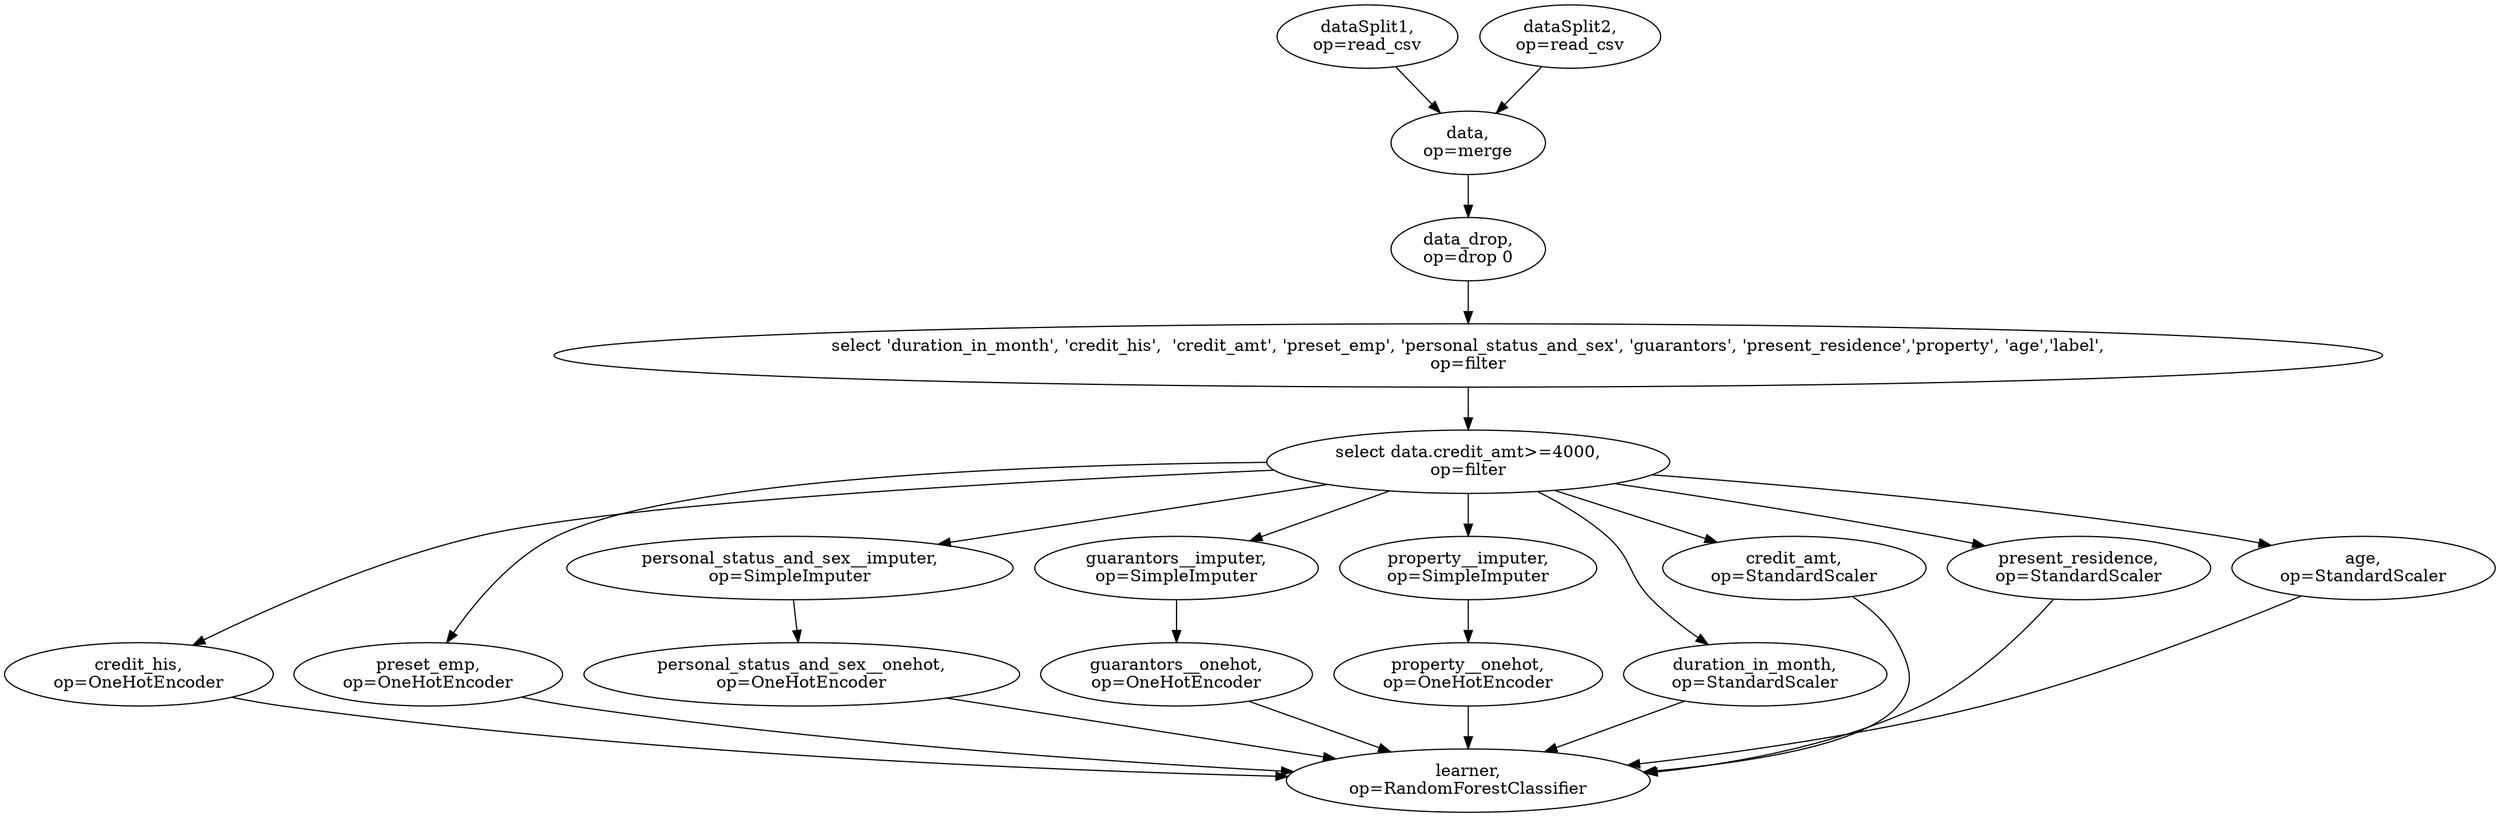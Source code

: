 // preprocessing_pipeline
digraph {
	dataSplit1 [label="dataSplit1,
op=read_csv"]
	dataSplit2 [label="dataSplit2,
op=read_csv"]
	data [label="data,
op=merge"]
	dataSplit2 -> data
	dataSplit1 -> data
	data_drop [label="data_drop,
op=drop 0"]
	data -> data_drop
	"select 'duration_in_month', 'credit_his',  'credit_amt', 'preset_emp', 'personal_status_and_sex', 'guarantors', 'present_residence','property', 'age','label'" [label="select 'duration_in_month', 'credit_his',  'credit_amt', 'preset_emp', 'personal_status_and_sex', 'guarantors', 'present_residence','property', 'age','label',
op=filter"]
	data_drop -> "select 'duration_in_month', 'credit_his',  'credit_amt', 'preset_emp', 'personal_status_and_sex', 'guarantors', 'present_residence','property', 'age','label'"
	"select data.credit_amt>=4000" [label="select data.credit_amt>=4000,
op=filter"]
	"select 'duration_in_month', 'credit_his',  'credit_amt', 'preset_emp', 'personal_status_and_sex', 'guarantors', 'present_residence','property', 'age','label'" -> "select data.credit_amt>=4000"
	credit_his [label="credit_his,
op=OneHotEncoder"]
	"select data.credit_amt>=4000" -> credit_his
	preset_emp [label="preset_emp,
op=OneHotEncoder"]
	"select data.credit_amt>=4000" -> preset_emp
	personal_status_and_sex__imputer [label="personal_status_and_sex__imputer,
op=SimpleImputer"]
	"select data.credit_amt>=4000" -> personal_status_and_sex__imputer
	personal_status_and_sex__onehot [label="personal_status_and_sex__onehot,
op=OneHotEncoder"]
	personal_status_and_sex__imputer -> personal_status_and_sex__onehot
	guarantors__imputer [label="guarantors__imputer,
op=SimpleImputer"]
	"select data.credit_amt>=4000" -> guarantors__imputer
	guarantors__onehot [label="guarantors__onehot,
op=OneHotEncoder"]
	guarantors__imputer -> guarantors__onehot
	property__imputer [label="property__imputer,
op=SimpleImputer"]
	"select data.credit_amt>=4000" -> property__imputer
	property__onehot [label="property__onehot,
op=OneHotEncoder"]
	property__imputer -> property__onehot
	duration_in_month [label="duration_in_month,
op=StandardScaler"]
	"select data.credit_amt>=4000" -> duration_in_month
	credit_amt [label="credit_amt,
op=StandardScaler"]
	"select data.credit_amt>=4000" -> credit_amt
	present_residence [label="present_residence,
op=StandardScaler"]
	"select data.credit_amt>=4000" -> present_residence
	age [label="age,
op=StandardScaler"]
	"select data.credit_amt>=4000" -> age
	learner [label="learner,
op=RandomForestClassifier"]
	credit_his -> learner
	preset_emp -> learner
	personal_status_and_sex__onehot -> learner
	guarantors__onehot -> learner
	property__onehot -> learner
	duration_in_month -> learner
	credit_amt -> learner
	present_residence -> learner
	age -> learner
}
